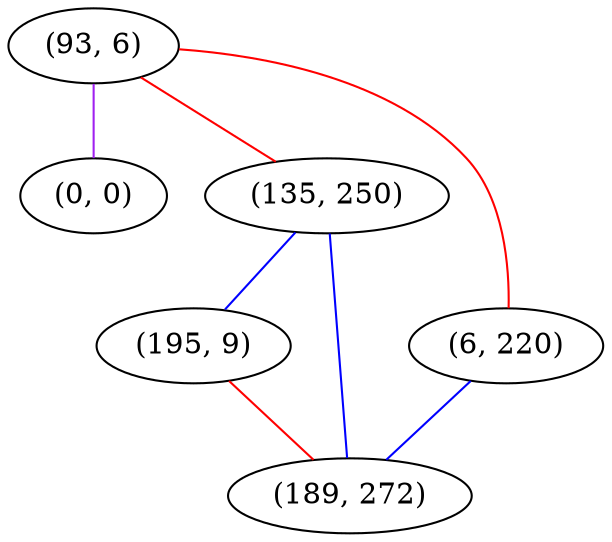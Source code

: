 graph "" {
"(93, 6)";
"(0, 0)";
"(135, 250)";
"(6, 220)";
"(195, 9)";
"(189, 272)";
"(93, 6)" -- "(6, 220)"  [color=red, key=0, weight=1];
"(93, 6)" -- "(0, 0)"  [color=purple, key=0, weight=4];
"(93, 6)" -- "(135, 250)"  [color=red, key=0, weight=1];
"(135, 250)" -- "(195, 9)"  [color=blue, key=0, weight=3];
"(135, 250)" -- "(189, 272)"  [color=blue, key=0, weight=3];
"(6, 220)" -- "(189, 272)"  [color=blue, key=0, weight=3];
"(195, 9)" -- "(189, 272)"  [color=red, key=0, weight=1];
}
